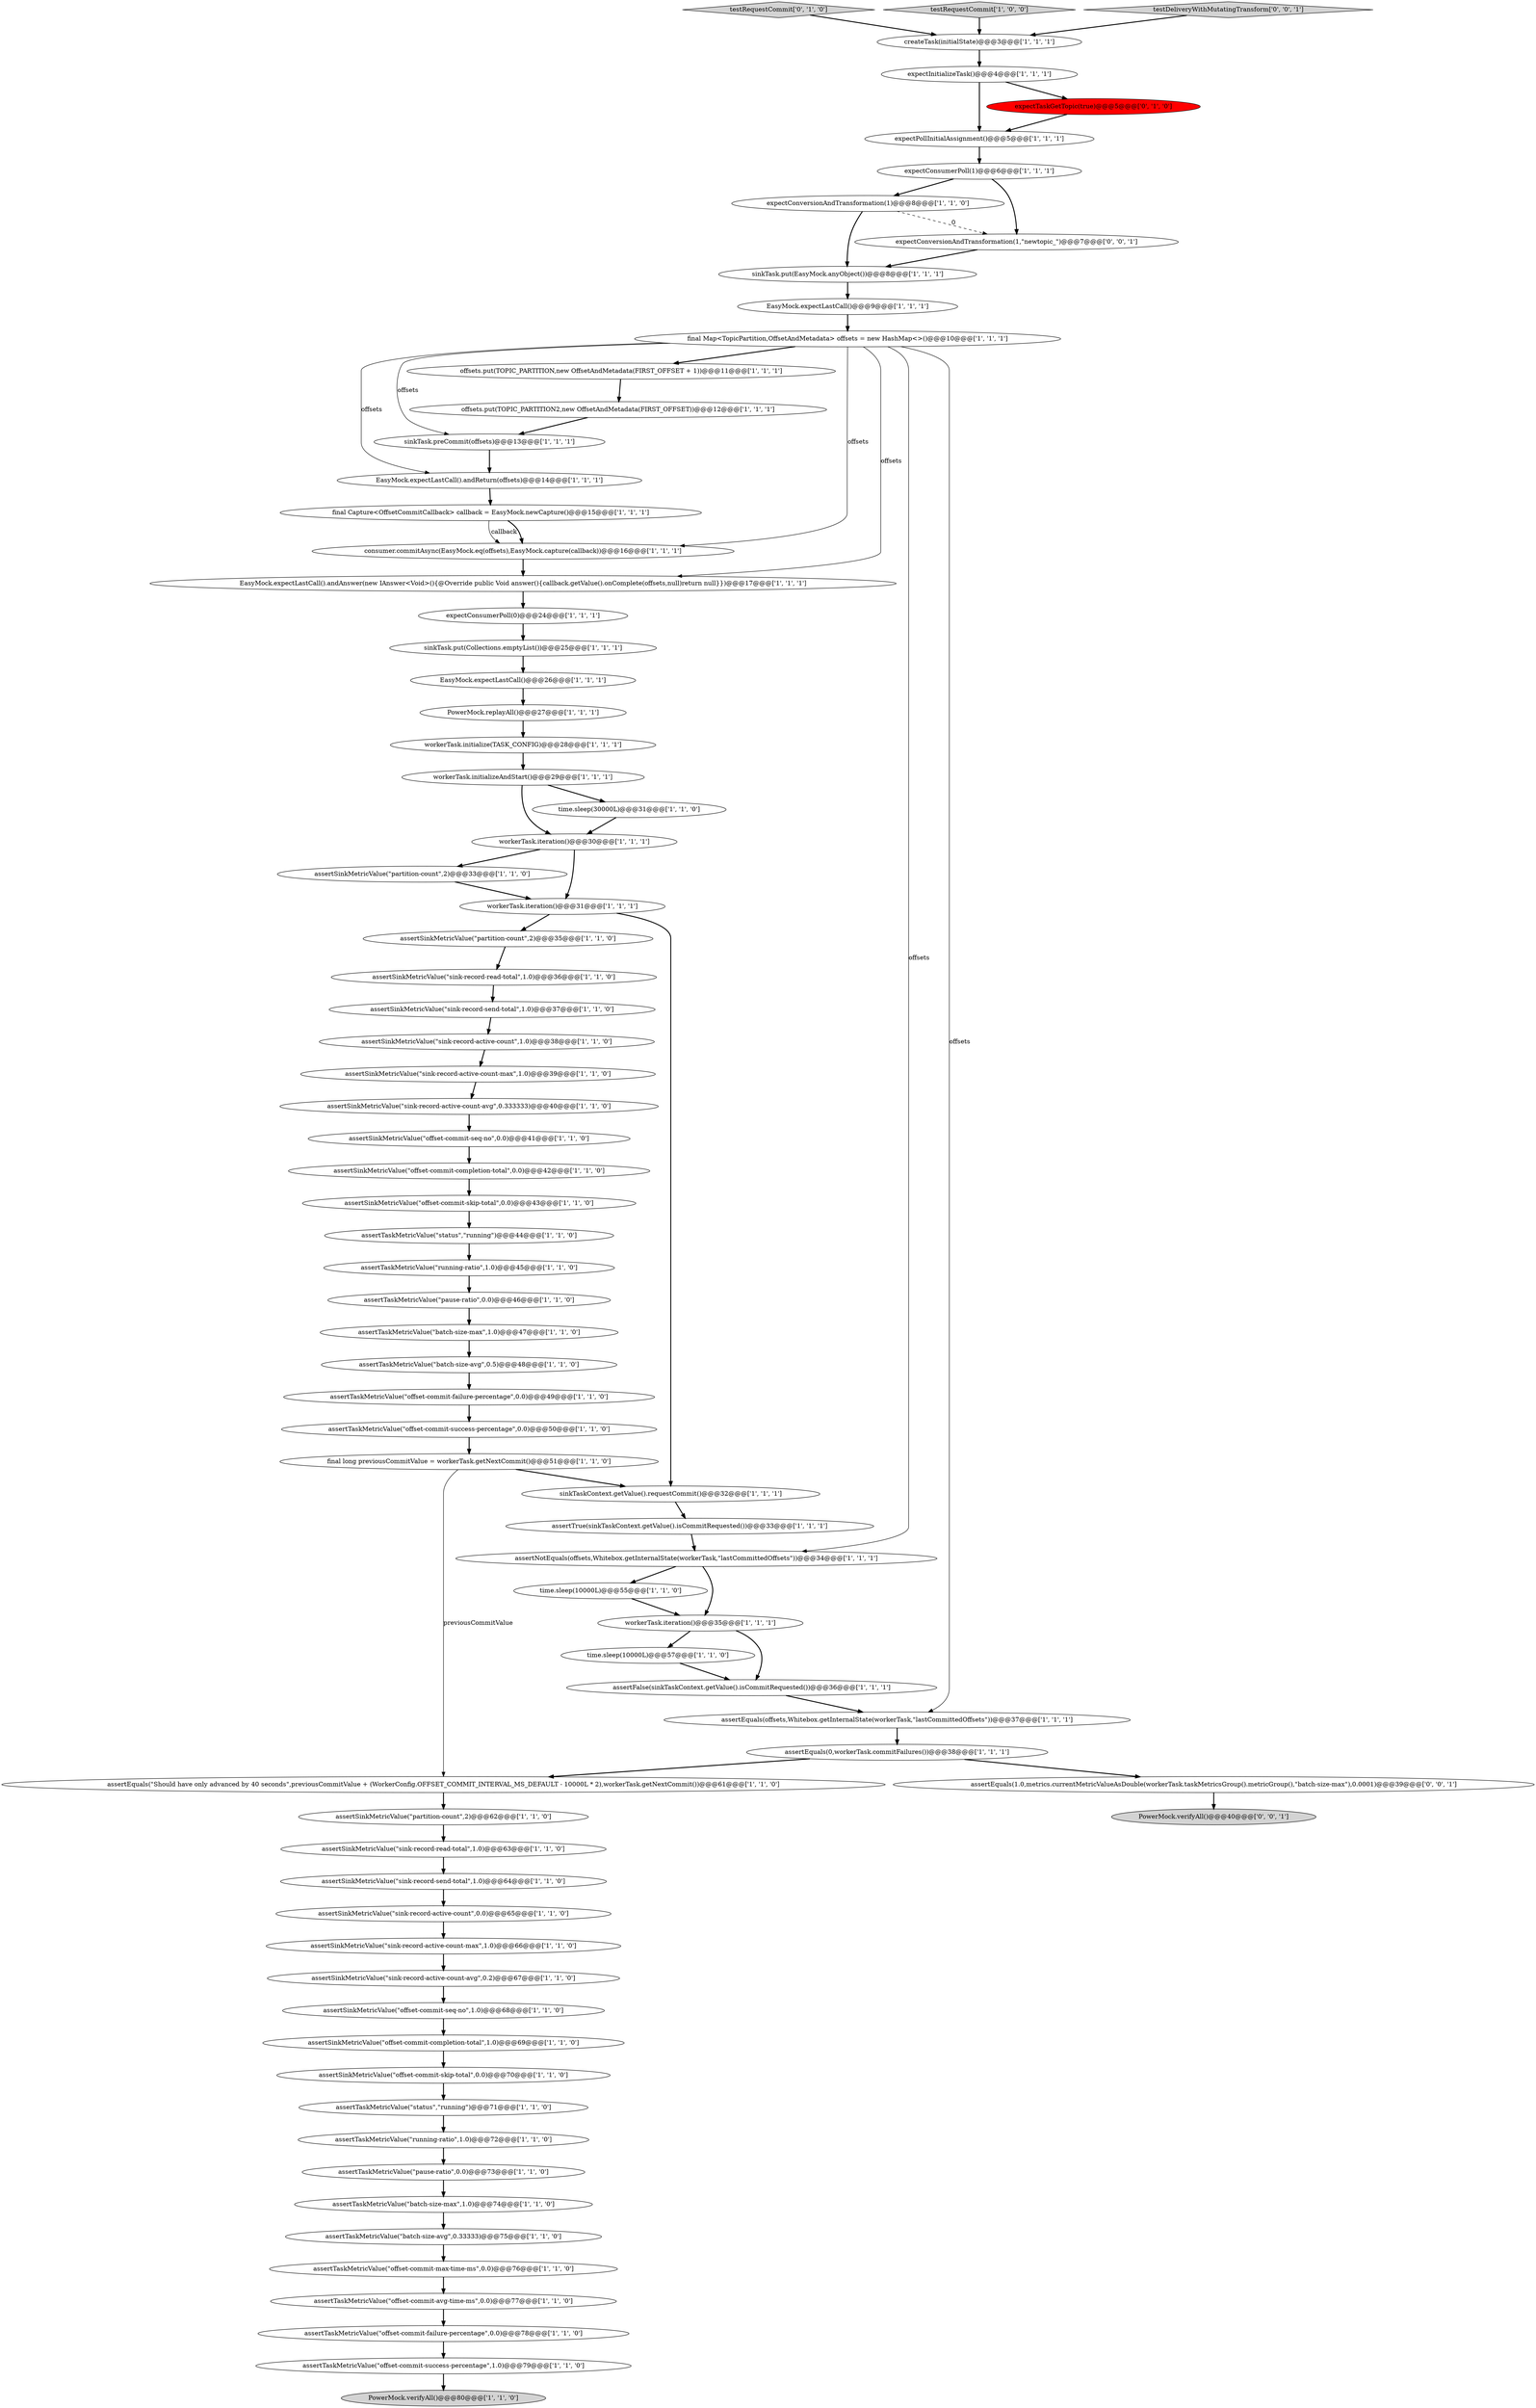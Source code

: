 digraph {
45 [style = filled, label = "expectConsumerPoll(1)@@@6@@@['1', '1', '1']", fillcolor = white, shape = ellipse image = "AAA0AAABBB1BBB"];
6 [style = filled, label = "workerTask.initialize(TASK_CONFIG)@@@28@@@['1', '1', '1']", fillcolor = white, shape = ellipse image = "AAA0AAABBB1BBB"];
14 [style = filled, label = "assertTaskMetricValue(\"offset-commit-avg-time-ms\",0.0)@@@77@@@['1', '1', '0']", fillcolor = white, shape = ellipse image = "AAA0AAABBB1BBB"];
19 [style = filled, label = "assertSinkMetricValue(\"sink-record-read-total\",1.0)@@@36@@@['1', '1', '0']", fillcolor = white, shape = ellipse image = "AAA0AAABBB1BBB"];
1 [style = filled, label = "assertSinkMetricValue(\"sink-record-active-count\",0.0)@@@65@@@['1', '1', '0']", fillcolor = white, shape = ellipse image = "AAA0AAABBB1BBB"];
47 [style = filled, label = "assertSinkMetricValue(\"offset-commit-skip-total\",0.0)@@@43@@@['1', '1', '0']", fillcolor = white, shape = ellipse image = "AAA0AAABBB1BBB"];
25 [style = filled, label = "expectPollInitialAssignment()@@@5@@@['1', '1', '1']", fillcolor = white, shape = ellipse image = "AAA0AAABBB1BBB"];
59 [style = filled, label = "offsets.put(TOPIC_PARTITION,new OffsetAndMetadata(FIRST_OFFSET + 1))@@@11@@@['1', '1', '1']", fillcolor = white, shape = ellipse image = "AAA0AAABBB1BBB"];
44 [style = filled, label = "assertTaskMetricValue(\"pause-ratio\",0.0)@@@73@@@['1', '1', '0']", fillcolor = white, shape = ellipse image = "AAA0AAABBB1BBB"];
5 [style = filled, label = "expectConversionAndTransformation(1)@@@8@@@['1', '1', '0']", fillcolor = white, shape = ellipse image = "AAA0AAABBB1BBB"];
13 [style = filled, label = "assertSinkMetricValue(\"offset-commit-skip-total\",0.0)@@@70@@@['1', '1', '0']", fillcolor = white, shape = ellipse image = "AAA0AAABBB1BBB"];
7 [style = filled, label = "assertSinkMetricValue(\"sink-record-send-total\",1.0)@@@37@@@['1', '1', '0']", fillcolor = white, shape = ellipse image = "AAA0AAABBB1BBB"];
73 [style = filled, label = "expectTaskGetTopic(true)@@@5@@@['0', '1', '0']", fillcolor = red, shape = ellipse image = "AAA1AAABBB2BBB"];
2 [style = filled, label = "assertSinkMetricValue(\"offset-commit-completion-total\",1.0)@@@69@@@['1', '1', '0']", fillcolor = white, shape = ellipse image = "AAA0AAABBB1BBB"];
46 [style = filled, label = "assertSinkMetricValue(\"sink-record-active-count-max\",1.0)@@@39@@@['1', '1', '0']", fillcolor = white, shape = ellipse image = "AAA0AAABBB1BBB"];
9 [style = filled, label = "assertFalse(sinkTaskContext.getValue().isCommitRequested())@@@36@@@['1', '1', '1']", fillcolor = white, shape = ellipse image = "AAA0AAABBB1BBB"];
34 [style = filled, label = "EasyMock.expectLastCall()@@@9@@@['1', '1', '1']", fillcolor = white, shape = ellipse image = "AAA0AAABBB1BBB"];
43 [style = filled, label = "assertSinkMetricValue(\"partition-count\",2)@@@62@@@['1', '1', '0']", fillcolor = white, shape = ellipse image = "AAA0AAABBB1BBB"];
10 [style = filled, label = "expectInitializeTask()@@@4@@@['1', '1', '1']", fillcolor = white, shape = ellipse image = "AAA0AAABBB1BBB"];
38 [style = filled, label = "EasyMock.expectLastCall().andAnswer(new IAnswer<Void>(){@Override public Void answer(){callback.getValue().onComplete(offsets,null)return null}})@@@17@@@['1', '1', '1']", fillcolor = white, shape = ellipse image = "AAA0AAABBB1BBB"];
50 [style = filled, label = "assertTaskMetricValue(\"batch-size-max\",1.0)@@@74@@@['1', '1', '0']", fillcolor = white, shape = ellipse image = "AAA0AAABBB1BBB"];
27 [style = filled, label = "assertSinkMetricValue(\"sink-record-active-count-avg\",0.333333)@@@40@@@['1', '1', '0']", fillcolor = white, shape = ellipse image = "AAA0AAABBB1BBB"];
11 [style = filled, label = "sinkTaskContext.getValue().requestCommit()@@@32@@@['1', '1', '1']", fillcolor = white, shape = ellipse image = "AAA0AAABBB1BBB"];
48 [style = filled, label = "offsets.put(TOPIC_PARTITION2,new OffsetAndMetadata(FIRST_OFFSET))@@@12@@@['1', '1', '1']", fillcolor = white, shape = ellipse image = "AAA0AAABBB1BBB"];
17 [style = filled, label = "workerTask.iteration()@@@35@@@['1', '1', '1']", fillcolor = white, shape = ellipse image = "AAA0AAABBB1BBB"];
53 [style = filled, label = "assertEquals(\"Should have only advanced by 40 seconds\",previousCommitValue + (WorkerConfig.OFFSET_COMMIT_INTERVAL_MS_DEFAULT - 10000L * 2),workerTask.getNextCommit())@@@61@@@['1', '1', '0']", fillcolor = white, shape = ellipse image = "AAA0AAABBB1BBB"];
56 [style = filled, label = "assertEquals(0,workerTask.commitFailures())@@@38@@@['1', '1', '1']", fillcolor = white, shape = ellipse image = "AAA0AAABBB1BBB"];
68 [style = filled, label = "sinkTask.put(EasyMock.anyObject())@@@8@@@['1', '1', '1']", fillcolor = white, shape = ellipse image = "AAA0AAABBB1BBB"];
69 [style = filled, label = "expectConsumerPoll(0)@@@24@@@['1', '1', '1']", fillcolor = white, shape = ellipse image = "AAA0AAABBB1BBB"];
41 [style = filled, label = "sinkTask.put(Collections.emptyList())@@@25@@@['1', '1', '1']", fillcolor = white, shape = ellipse image = "AAA0AAABBB1BBB"];
72 [style = filled, label = "testRequestCommit['0', '1', '0']", fillcolor = lightgray, shape = diamond image = "AAA0AAABBB2BBB"];
62 [style = filled, label = "consumer.commitAsync(EasyMock.eq(offsets),EasyMock.capture(callback))@@@16@@@['1', '1', '1']", fillcolor = white, shape = ellipse image = "AAA0AAABBB1BBB"];
22 [style = filled, label = "workerTask.iteration()@@@31@@@['1', '1', '1']", fillcolor = white, shape = ellipse image = "AAA0AAABBB1BBB"];
18 [style = filled, label = "assertTaskMetricValue(\"offset-commit-success-percentage\",1.0)@@@79@@@['1', '1', '0']", fillcolor = white, shape = ellipse image = "AAA0AAABBB1BBB"];
67 [style = filled, label = "testRequestCommit['1', '0', '0']", fillcolor = lightgray, shape = diamond image = "AAA0AAABBB1BBB"];
58 [style = filled, label = "sinkTask.preCommit(offsets)@@@13@@@['1', '1', '1']", fillcolor = white, shape = ellipse image = "AAA0AAABBB1BBB"];
20 [style = filled, label = "assertSinkMetricValue(\"offset-commit-completion-total\",0.0)@@@42@@@['1', '1', '0']", fillcolor = white, shape = ellipse image = "AAA0AAABBB1BBB"];
23 [style = filled, label = "assertTaskMetricValue(\"offset-commit-max-time-ms\",0.0)@@@76@@@['1', '1', '0']", fillcolor = white, shape = ellipse image = "AAA0AAABBB1BBB"];
4 [style = filled, label = "EasyMock.expectLastCall()@@@26@@@['1', '1', '1']", fillcolor = white, shape = ellipse image = "AAA0AAABBB1BBB"];
15 [style = filled, label = "assertTrue(sinkTaskContext.getValue().isCommitRequested())@@@33@@@['1', '1', '1']", fillcolor = white, shape = ellipse image = "AAA0AAABBB1BBB"];
26 [style = filled, label = "time.sleep(30000L)@@@31@@@['1', '1', '0']", fillcolor = white, shape = ellipse image = "AAA0AAABBB1BBB"];
42 [style = filled, label = "PowerMock.verifyAll()@@@80@@@['1', '1', '0']", fillcolor = lightgray, shape = ellipse image = "AAA0AAABBB1BBB"];
30 [style = filled, label = "assertTaskMetricValue(\"offset-commit-failure-percentage\",0.0)@@@78@@@['1', '1', '0']", fillcolor = white, shape = ellipse image = "AAA0AAABBB1BBB"];
51 [style = filled, label = "assertTaskMetricValue(\"offset-commit-failure-percentage\",0.0)@@@49@@@['1', '1', '0']", fillcolor = white, shape = ellipse image = "AAA0AAABBB1BBB"];
52 [style = filled, label = "assertTaskMetricValue(\"batch-size-avg\",0.33333)@@@75@@@['1', '1', '0']", fillcolor = white, shape = ellipse image = "AAA0AAABBB1BBB"];
57 [style = filled, label = "assertTaskMetricValue(\"offset-commit-success-percentage\",0.0)@@@50@@@['1', '1', '0']", fillcolor = white, shape = ellipse image = "AAA0AAABBB1BBB"];
63 [style = filled, label = "EasyMock.expectLastCall().andReturn(offsets)@@@14@@@['1', '1', '1']", fillcolor = white, shape = ellipse image = "AAA0AAABBB1BBB"];
77 [style = filled, label = "PowerMock.verifyAll()@@@40@@@['0', '0', '1']", fillcolor = lightgray, shape = ellipse image = "AAA0AAABBB3BBB"];
74 [style = filled, label = "expectConversionAndTransformation(1,\"newtopic_\")@@@7@@@['0', '0', '1']", fillcolor = white, shape = ellipse image = "AAA0AAABBB3BBB"];
33 [style = filled, label = "assertTaskMetricValue(\"status\",\"running\")@@@71@@@['1', '1', '0']", fillcolor = white, shape = ellipse image = "AAA0AAABBB1BBB"];
35 [style = filled, label = "assertTaskMetricValue(\"status\",\"running\")@@@44@@@['1', '1', '0']", fillcolor = white, shape = ellipse image = "AAA0AAABBB1BBB"];
55 [style = filled, label = "final Capture<OffsetCommitCallback> callback = EasyMock.newCapture()@@@15@@@['1', '1', '1']", fillcolor = white, shape = ellipse image = "AAA0AAABBB1BBB"];
24 [style = filled, label = "assertSinkMetricValue(\"sink-record-active-count\",1.0)@@@38@@@['1', '1', '0']", fillcolor = white, shape = ellipse image = "AAA0AAABBB1BBB"];
12 [style = filled, label = "PowerMock.replayAll()@@@27@@@['1', '1', '1']", fillcolor = white, shape = ellipse image = "AAA0AAABBB1BBB"];
21 [style = filled, label = "workerTask.initializeAndStart()@@@29@@@['1', '1', '1']", fillcolor = white, shape = ellipse image = "AAA0AAABBB1BBB"];
76 [style = filled, label = "assertEquals(1.0,metrics.currentMetricValueAsDouble(workerTask.taskMetricsGroup().metricGroup(),\"batch-size-max\"),0.0001)@@@39@@@['0', '0', '1']", fillcolor = white, shape = ellipse image = "AAA0AAABBB3BBB"];
75 [style = filled, label = "testDeliveryWithMutatingTransform['0', '0', '1']", fillcolor = lightgray, shape = diamond image = "AAA0AAABBB3BBB"];
3 [style = filled, label = "assertSinkMetricValue(\"sink-record-active-count-avg\",0.2)@@@67@@@['1', '1', '0']", fillcolor = white, shape = ellipse image = "AAA0AAABBB1BBB"];
61 [style = filled, label = "assertTaskMetricValue(\"batch-size-avg\",0.5)@@@48@@@['1', '1', '0']", fillcolor = white, shape = ellipse image = "AAA0AAABBB1BBB"];
28 [style = filled, label = "final long previousCommitValue = workerTask.getNextCommit()@@@51@@@['1', '1', '0']", fillcolor = white, shape = ellipse image = "AAA0AAABBB1BBB"];
37 [style = filled, label = "assertSinkMetricValue(\"offset-commit-seq-no\",1.0)@@@68@@@['1', '1', '0']", fillcolor = white, shape = ellipse image = "AAA0AAABBB1BBB"];
29 [style = filled, label = "assertTaskMetricValue(\"running-ratio\",1.0)@@@72@@@['1', '1', '0']", fillcolor = white, shape = ellipse image = "AAA0AAABBB1BBB"];
0 [style = filled, label = "assertSinkMetricValue(\"partition-count\",2)@@@33@@@['1', '1', '0']", fillcolor = white, shape = ellipse image = "AAA0AAABBB1BBB"];
16 [style = filled, label = "assertSinkMetricValue(\"sink-record-read-total\",1.0)@@@63@@@['1', '1', '0']", fillcolor = white, shape = ellipse image = "AAA0AAABBB1BBB"];
32 [style = filled, label = "assertSinkMetricValue(\"sink-record-send-total\",1.0)@@@64@@@['1', '1', '0']", fillcolor = white, shape = ellipse image = "AAA0AAABBB1BBB"];
49 [style = filled, label = "time.sleep(10000L)@@@57@@@['1', '1', '0']", fillcolor = white, shape = ellipse image = "AAA0AAABBB1BBB"];
70 [style = filled, label = "assertTaskMetricValue(\"running-ratio\",1.0)@@@45@@@['1', '1', '0']", fillcolor = white, shape = ellipse image = "AAA0AAABBB1BBB"];
66 [style = filled, label = "assertEquals(offsets,Whitebox.getInternalState(workerTask,\"lastCommittedOffsets\"))@@@37@@@['1', '1', '1']", fillcolor = white, shape = ellipse image = "AAA0AAABBB1BBB"];
31 [style = filled, label = "assertTaskMetricValue(\"pause-ratio\",0.0)@@@46@@@['1', '1', '0']", fillcolor = white, shape = ellipse image = "AAA0AAABBB1BBB"];
71 [style = filled, label = "time.sleep(10000L)@@@55@@@['1', '1', '0']", fillcolor = white, shape = ellipse image = "AAA0AAABBB1BBB"];
36 [style = filled, label = "workerTask.iteration()@@@30@@@['1', '1', '1']", fillcolor = white, shape = ellipse image = "AAA0AAABBB1BBB"];
40 [style = filled, label = "assertSinkMetricValue(\"sink-record-active-count-max\",1.0)@@@66@@@['1', '1', '0']", fillcolor = white, shape = ellipse image = "AAA0AAABBB1BBB"];
65 [style = filled, label = "assertSinkMetricValue(\"offset-commit-seq-no\",0.0)@@@41@@@['1', '1', '0']", fillcolor = white, shape = ellipse image = "AAA0AAABBB1BBB"];
54 [style = filled, label = "assertTaskMetricValue(\"batch-size-max\",1.0)@@@47@@@['1', '1', '0']", fillcolor = white, shape = ellipse image = "AAA0AAABBB1BBB"];
60 [style = filled, label = "assertSinkMetricValue(\"partition-count\",2)@@@35@@@['1', '1', '0']", fillcolor = white, shape = ellipse image = "AAA0AAABBB1BBB"];
64 [style = filled, label = "final Map<TopicPartition,OffsetAndMetadata> offsets = new HashMap<>()@@@10@@@['1', '1', '1']", fillcolor = white, shape = ellipse image = "AAA0AAABBB1BBB"];
39 [style = filled, label = "createTask(initialState)@@@3@@@['1', '1', '1']", fillcolor = white, shape = ellipse image = "AAA0AAABBB1BBB"];
8 [style = filled, label = "assertNotEquals(offsets,Whitebox.getInternalState(workerTask,\"lastCommittedOffsets\"))@@@34@@@['1', '1', '1']", fillcolor = white, shape = ellipse image = "AAA0AAABBB1BBB"];
55->62 [style = solid, label="callback"];
67->39 [style = bold, label=""];
25->45 [style = bold, label=""];
64->62 [style = solid, label="offsets"];
55->62 [style = bold, label=""];
5->68 [style = bold, label=""];
17->9 [style = bold, label=""];
30->18 [style = bold, label=""];
22->60 [style = bold, label=""];
21->26 [style = bold, label=""];
63->55 [style = bold, label=""];
36->0 [style = bold, label=""];
21->36 [style = bold, label=""];
34->64 [style = bold, label=""];
29->44 [style = bold, label=""];
70->31 [style = bold, label=""];
65->20 [style = bold, label=""];
45->74 [style = bold, label=""];
56->53 [style = bold, label=""];
24->46 [style = bold, label=""];
43->16 [style = bold, label=""];
64->63 [style = solid, label="offsets"];
52->23 [style = bold, label=""];
14->30 [style = bold, label=""];
68->34 [style = bold, label=""];
41->4 [style = bold, label=""];
44->50 [style = bold, label=""];
16->32 [style = bold, label=""];
64->66 [style = solid, label="offsets"];
72->39 [style = bold, label=""];
33->29 [style = bold, label=""];
23->14 [style = bold, label=""];
8->17 [style = bold, label=""];
5->74 [style = dashed, label="0"];
58->63 [style = bold, label=""];
7->24 [style = bold, label=""];
64->8 [style = solid, label="offsets"];
28->53 [style = solid, label="previousCommitValue"];
10->25 [style = bold, label=""];
40->3 [style = bold, label=""];
38->69 [style = bold, label=""];
60->19 [style = bold, label=""];
54->61 [style = bold, label=""];
53->43 [style = bold, label=""];
59->48 [style = bold, label=""];
22->11 [style = bold, label=""];
64->58 [style = solid, label="offsets"];
75->39 [style = bold, label=""];
48->58 [style = bold, label=""];
3->37 [style = bold, label=""];
62->38 [style = bold, label=""];
9->66 [style = bold, label=""];
6->21 [style = bold, label=""];
64->59 [style = bold, label=""];
69->41 [style = bold, label=""];
17->49 [style = bold, label=""];
32->1 [style = bold, label=""];
74->68 [style = bold, label=""];
73->25 [style = bold, label=""];
4->12 [style = bold, label=""];
8->71 [style = bold, label=""];
37->2 [style = bold, label=""];
51->57 [style = bold, label=""];
15->8 [style = bold, label=""];
31->54 [style = bold, label=""];
35->70 [style = bold, label=""];
10->73 [style = bold, label=""];
61->51 [style = bold, label=""];
71->17 [style = bold, label=""];
64->38 [style = solid, label="offsets"];
1->40 [style = bold, label=""];
57->28 [style = bold, label=""];
26->36 [style = bold, label=""];
28->11 [style = bold, label=""];
76->77 [style = bold, label=""];
12->6 [style = bold, label=""];
47->35 [style = bold, label=""];
20->47 [style = bold, label=""];
50->52 [style = bold, label=""];
11->15 [style = bold, label=""];
2->13 [style = bold, label=""];
27->65 [style = bold, label=""];
0->22 [style = bold, label=""];
46->27 [style = bold, label=""];
39->10 [style = bold, label=""];
45->5 [style = bold, label=""];
56->76 [style = bold, label=""];
13->33 [style = bold, label=""];
49->9 [style = bold, label=""];
19->7 [style = bold, label=""];
66->56 [style = bold, label=""];
18->42 [style = bold, label=""];
36->22 [style = bold, label=""];
}
